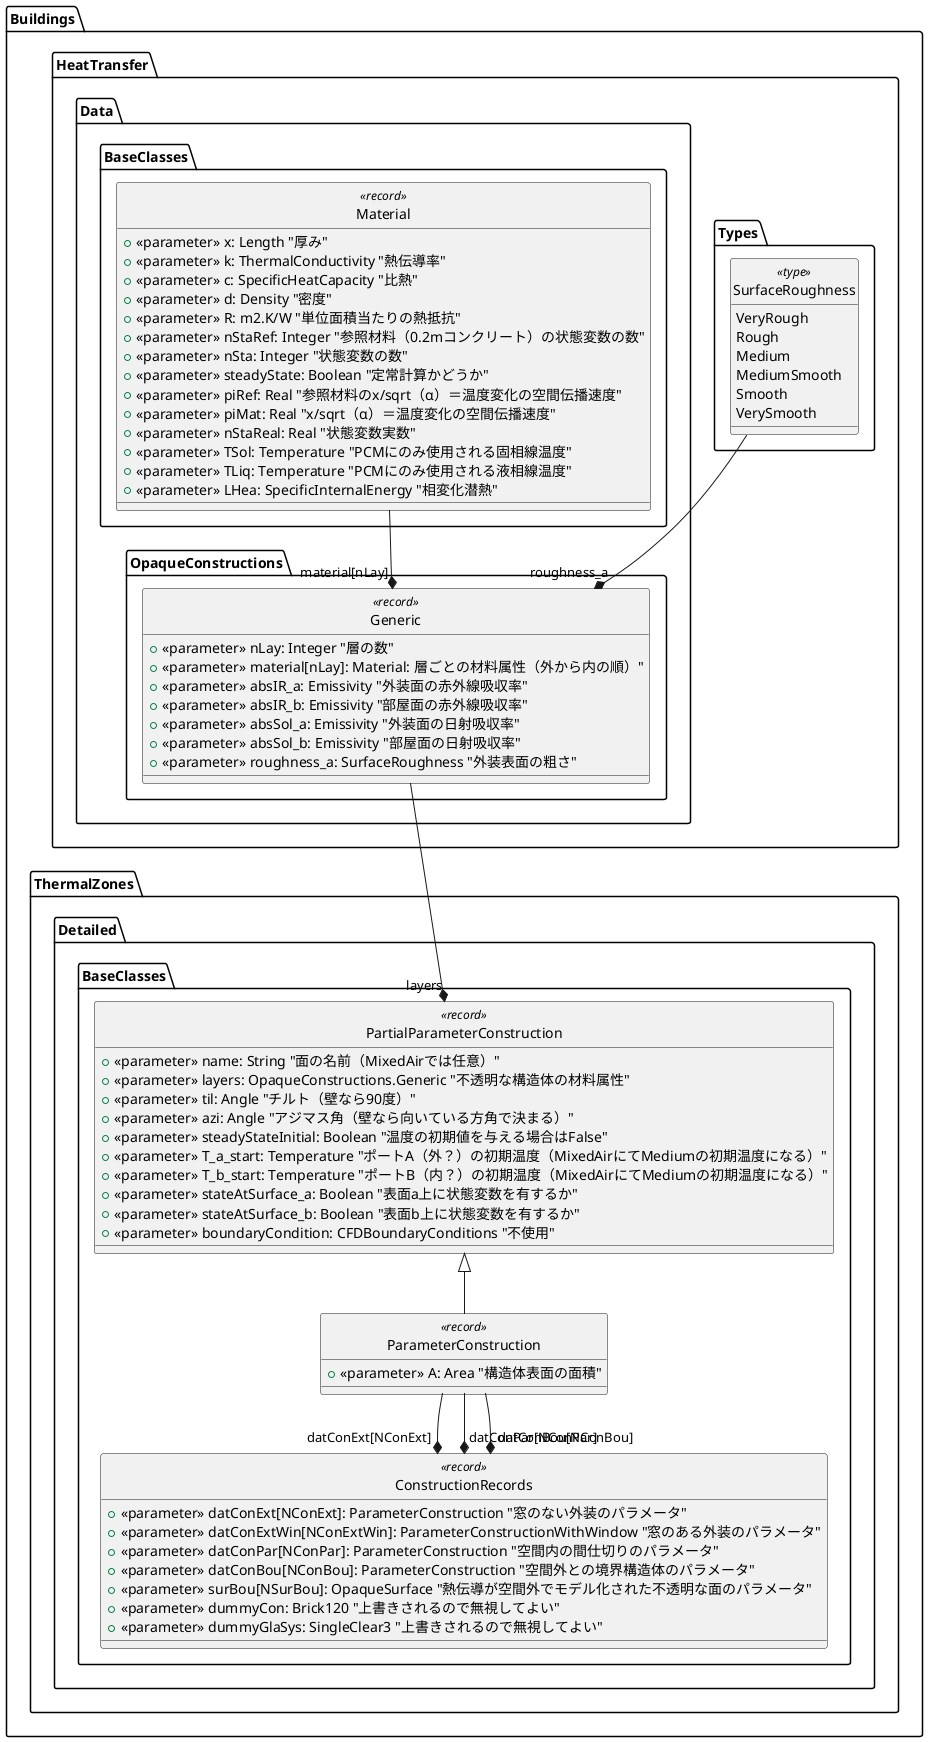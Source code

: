 @startuml MixedAir
hide circle
skinparam {
    defaultFontName "Noto Sans JP"
}

package Buildings{
    package ThermalZones.Detailed{
        ' package Types{
            ' Class CFDBoundaryConditions << type >> {
            ' }
        ' }
        package BaseClasses {
            class ConstructionRecords << record >>  {
                + << parameter >> datConExt[NConExt]: ParameterConstruction "窓のない外装のパラメータ"
                + << parameter >> datConExtWin[NConExtWin]: ParameterConstructionWithWindow "窓のある外装のパラメータ"
                + << parameter >> datConPar[NConPar]: ParameterConstruction "空間内の間仕切りのパラメータ"
                + << parameter >> datConBou[NConBou]: ParameterConstruction "空間外との境界構造体のパラメータ"
                + << parameter >> surBou[NSurBou]: OpaqueSurface "熱伝導が空間外でモデル化された不透明な面のパラメータ"
                + << parameter >> dummyCon: Brick120 "上書きされるので無視してよい"
                + << parameter >> dummyGlaSys: SingleClear3 "上書きされるので無視してよい"
            }
            Class ParameterConstruction << record >> {
                + << parameter >> A: Area "構造体表面の面積"
            }
            class PartialParameterConstruction << record >> {
                + << parameter >> name: String "面の名前（MixedAirでは任意）"
                + << parameter >> layers: OpaqueConstructions.Generic "不透明な構造体の材料属性"
                + << parameter >> til: Angle "チルト（壁なら90度）"
                + << parameter >> azi: Angle "アジマス角（壁なら向いている方角で決まる）"
                ' + << final parameter >> is_floor=til > 2.74889125 and til < 3.53428875: Boolean
                ' + << final parameter >> is_ceiling=til > -0.392699 and til < 0.392699: Boolean
                + << parameter >> steadyStateInitial: Boolean "温度の初期値を与える場合はFalse"
                + << parameter >> T_a_start: Temperature "ポートA（外？）の初期温度（MixedAirにてMediumの初期温度になる）"
                + << parameter >> T_b_start: Temperature "ポートB（内？）の初期温度（MixedAirにてMediumの初期温度になる）"
                + << parameter >> stateAtSurface_a: Boolean "表面a上に状態変数を有するか"
                + << parameter >> stateAtSurface_b: Boolean "表面b上に状態変数を有するか"
                + << parameter >> boundaryCondition: CFDBoundaryConditions "不使用"
            }
        }
    }

    package HeatTransfer {
        package Types {
            Class SurfaceRoughness << type >> {
                VeryRough
                Rough
                Medium
                MediumSmooth
                Smooth
                VerySmooth
            }
        }
        package Data {
            package OpaqueConstructions {
                Class "Generic" as OpaqueConstructionsGeneric << record >>  {
                    + << parameter >> nLay: Integer "層の数"
                    + << parameter >> material[nLay]: Material: 層ごとの材料属性（外から内の順）"
                    ' + final parameter Real R  {  unit="m2.K/W"  }  =sum  {  material [ i ] .R for i in 1:nLay  }   
                    ' + final parameter Integer nSta [ nLay ]   {  each min=1  }   = {material [ i ] .nSta for i in 1:nLay} 
                    + << parameter >> absIR_a: Emissivity "外装面の赤外線吸収率"
                    + << parameter >> absIR_b: Emissivity "部屋面の赤外線吸収率"
                    + << parameter >> absSol_a: Emissivity "外装面の日射吸収率"
                    + << parameter >> absSol_b: Emissivity "部屋面の日射吸収率"
                    + << parameter >> roughness_a: SurfaceRoughness "外装表面の粗さ"
                }
            }
            package BaseClasses {
                class Material << record >>  {
                    + << parameter >> x: Length "厚み"
                    + << parameter >> k: ThermalConductivity "熱伝導率"
                    + << parameter >> c: SpecificHeatCapacity "比熱"
                    + << parameter >> d: Density "密度"
                    + << parameter >> R: m2.K/W "単位面積当たりの熱抵抗"
                    + << parameter >> nStaRef: Integer "参照材料（0.2mコンクリート）の状態変数の数"
                    + << parameter >> nSta: Integer "状態変数の数"
                    + << parameter >> steadyState: Boolean "定常計算かどうか"
                    + << parameter >> piRef: Real "参照材料のx/sqrt（α）＝温度変化の空間伝播速度"
                    + << parameter >> piMat: Real "x/sqrt（α）＝温度変化の空間伝播速度"
                    + << parameter >> nStaReal: Real "状態変数実数"
                    + << parameter >> TSol: Temperature "PCMにのみ使用される固相線温度"
                    + << parameter >> TLiq: Temperature "PCMにのみ使用される液相線温度"
                    + << parameter >> LHea: SpecificInternalEnergy "相変化潜熱"
                    ' + constant Boolean ensureMonotonicity = false 
                    ' + constant Boolean phasechange = false 
                }

            }
        }
    }
}

'=== ConstructionRecords ===
' ConstructionNumbers <|--down ConstructionRecords
' ParameterConstructionWithWindow -down--* "datConExtWin[NConExtWin]" ConstructionRecords
ParameterConstruction -down-* "datConExt[NConExt]" ConstructionRecords
ParameterConstruction -down-* "datConPar[NConPar]" ConstructionRecords
ParameterConstruction -down-* "datConBou[NConBou]" ConstructionRecords
' OpaqueSurface -down--* "surBou[NSurBou]" ConstructionRecords
' Brick120 -down--* "dummyCon" ConstructionRecords
' SingleClear3 -down--* "dummyGlaSys" ConstructionRecords

'=== ParameterConstruction ===
PartialParameterConstruction <|--down ParameterConstruction

'=== PartialParameterConstruction ===
OpaqueConstructionsGeneric -down-* "layers" PartialParameterConstruction
' CFDBoundaryConditions -down-* "boundaryCondition" PartialParameterConstruction

'===OpaqueConstructionsGeneric===
Material -down-* "material[nLay]"OpaqueConstructionsGeneric
SurfaceRoughness -down-* "roughness_a"OpaqueConstructionsGeneric




@enduml